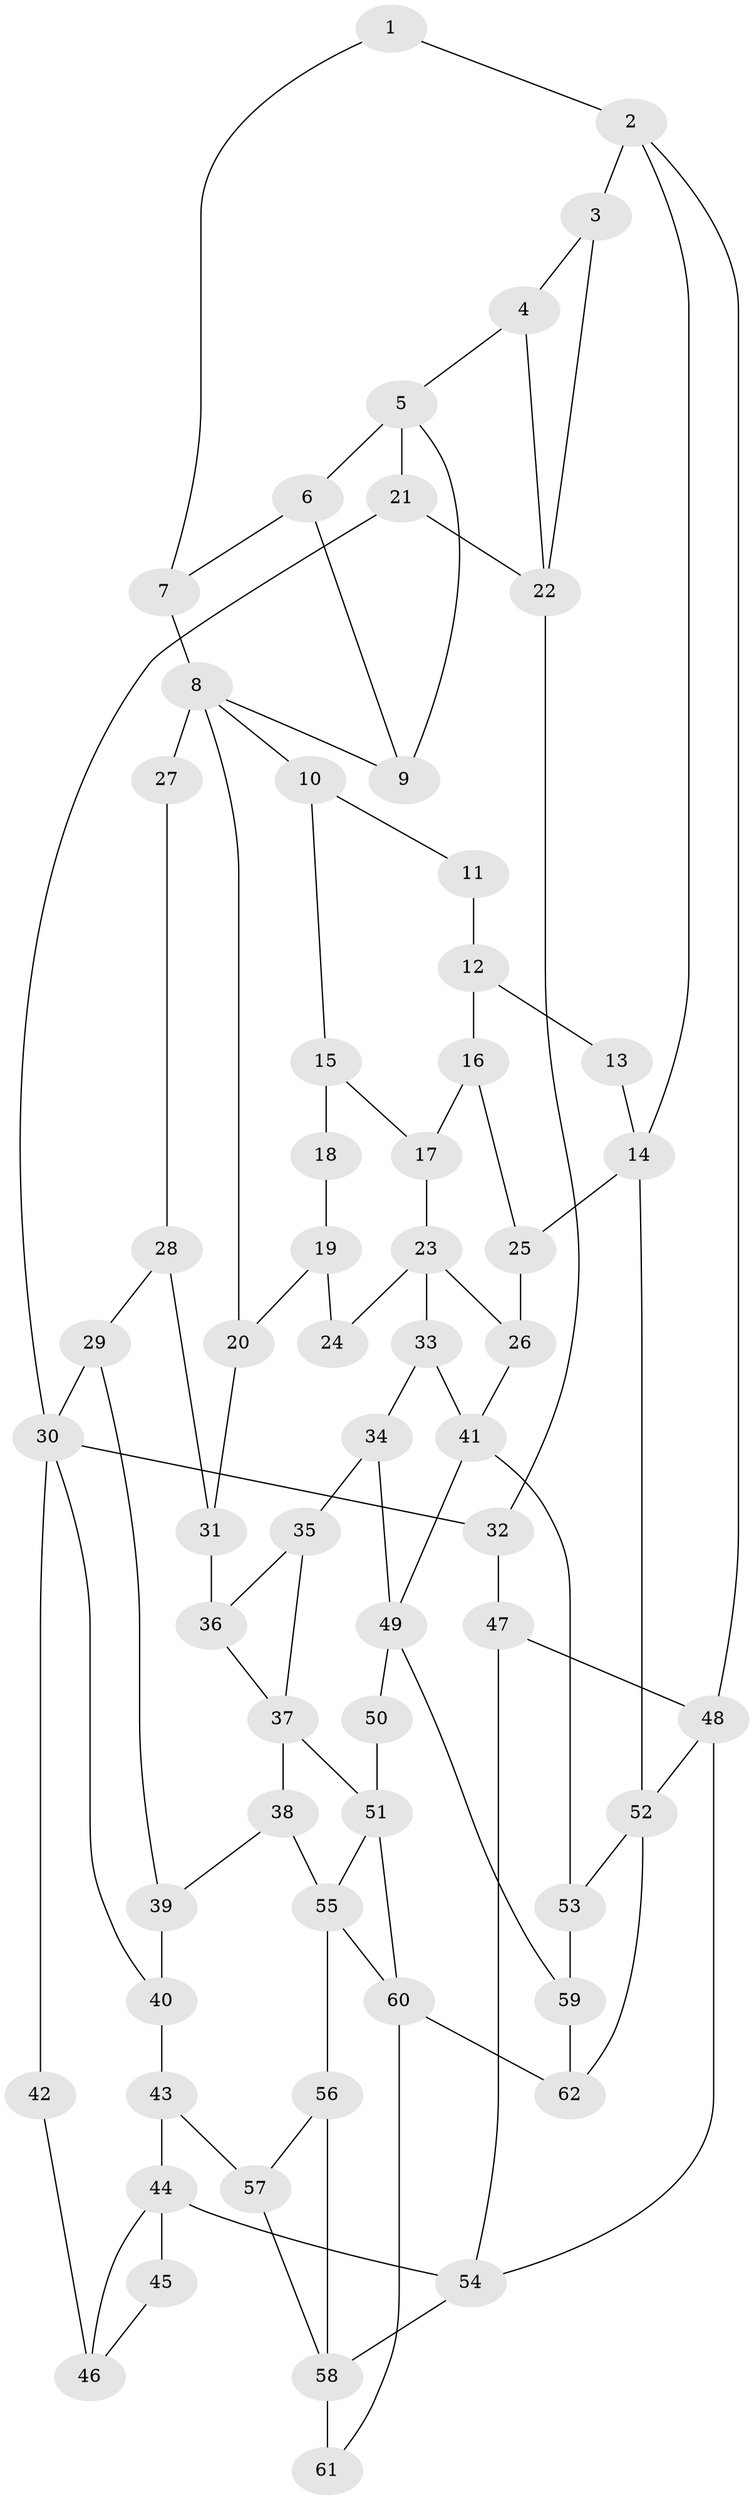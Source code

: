 // original degree distribution, {3: 0.03225806451612903, 6: 0.20967741935483872, 5: 0.5645161290322581, 4: 0.1935483870967742}
// Generated by graph-tools (version 1.1) at 2025/38/03/09/25 02:38:45]
// undirected, 62 vertices, 98 edges
graph export_dot {
graph [start="1"]
  node [color=gray90,style=filled];
  1;
  2;
  3;
  4;
  5;
  6;
  7;
  8;
  9;
  10;
  11;
  12;
  13;
  14;
  15;
  16;
  17;
  18;
  19;
  20;
  21;
  22;
  23;
  24;
  25;
  26;
  27;
  28;
  29;
  30;
  31;
  32;
  33;
  34;
  35;
  36;
  37;
  38;
  39;
  40;
  41;
  42;
  43;
  44;
  45;
  46;
  47;
  48;
  49;
  50;
  51;
  52;
  53;
  54;
  55;
  56;
  57;
  58;
  59;
  60;
  61;
  62;
  1 -- 2 [weight=1.0];
  1 -- 7 [weight=1.0];
  2 -- 3 [weight=1.0];
  2 -- 14 [weight=1.0];
  2 -- 48 [weight=1.0];
  3 -- 4 [weight=1.0];
  3 -- 22 [weight=1.0];
  4 -- 5 [weight=1.0];
  4 -- 22 [weight=1.0];
  5 -- 6 [weight=2.0];
  5 -- 9 [weight=1.0];
  5 -- 21 [weight=1.0];
  6 -- 7 [weight=1.0];
  6 -- 9 [weight=2.0];
  7 -- 8 [weight=1.0];
  8 -- 9 [weight=1.0];
  8 -- 10 [weight=1.0];
  8 -- 20 [weight=1.0];
  8 -- 27 [weight=2.0];
  10 -- 11 [weight=1.0];
  10 -- 15 [weight=1.0];
  11 -- 12 [weight=3.0];
  12 -- 13 [weight=2.0];
  12 -- 16 [weight=1.0];
  13 -- 14 [weight=1.0];
  14 -- 25 [weight=1.0];
  14 -- 52 [weight=1.0];
  15 -- 17 [weight=1.0];
  15 -- 18 [weight=2.0];
  16 -- 17 [weight=1.0];
  16 -- 25 [weight=1.0];
  17 -- 23 [weight=1.0];
  18 -- 19 [weight=1.0];
  19 -- 20 [weight=1.0];
  19 -- 24 [weight=1.0];
  20 -- 31 [weight=1.0];
  21 -- 22 [weight=1.0];
  21 -- 30 [weight=1.0];
  22 -- 32 [weight=1.0];
  23 -- 24 [weight=2.0];
  23 -- 26 [weight=1.0];
  23 -- 33 [weight=2.0];
  25 -- 26 [weight=1.0];
  26 -- 41 [weight=1.0];
  27 -- 28 [weight=1.0];
  28 -- 29 [weight=1.0];
  28 -- 31 [weight=1.0];
  29 -- 30 [weight=1.0];
  29 -- 39 [weight=1.0];
  30 -- 32 [weight=1.0];
  30 -- 40 [weight=1.0];
  30 -- 42 [weight=2.0];
  31 -- 36 [weight=4.0];
  32 -- 47 [weight=1.0];
  33 -- 34 [weight=2.0];
  33 -- 41 [weight=2.0];
  34 -- 35 [weight=1.0];
  34 -- 49 [weight=1.0];
  35 -- 36 [weight=1.0];
  35 -- 37 [weight=1.0];
  36 -- 37 [weight=1.0];
  37 -- 38 [weight=1.0];
  37 -- 51 [weight=2.0];
  38 -- 39 [weight=1.0];
  38 -- 55 [weight=1.0];
  39 -- 40 [weight=1.0];
  40 -- 43 [weight=1.0];
  41 -- 49 [weight=1.0];
  41 -- 53 [weight=1.0];
  42 -- 46 [weight=2.0];
  43 -- 44 [weight=1.0];
  43 -- 57 [weight=1.0];
  44 -- 45 [weight=1.0];
  44 -- 46 [weight=1.0];
  44 -- 54 [weight=2.0];
  45 -- 46 [weight=2.0];
  47 -- 48 [weight=1.0];
  47 -- 54 [weight=1.0];
  48 -- 52 [weight=1.0];
  48 -- 54 [weight=1.0];
  49 -- 50 [weight=2.0];
  49 -- 59 [weight=2.0];
  50 -- 51 [weight=2.0];
  51 -- 55 [weight=1.0];
  51 -- 60 [weight=1.0];
  52 -- 53 [weight=1.0];
  52 -- 62 [weight=1.0];
  53 -- 59 [weight=1.0];
  54 -- 58 [weight=2.0];
  55 -- 56 [weight=2.0];
  55 -- 60 [weight=1.0];
  56 -- 57 [weight=1.0];
  56 -- 58 [weight=1.0];
  57 -- 58 [weight=1.0];
  58 -- 61 [weight=2.0];
  59 -- 62 [weight=1.0];
  60 -- 61 [weight=1.0];
  60 -- 62 [weight=1.0];
}
